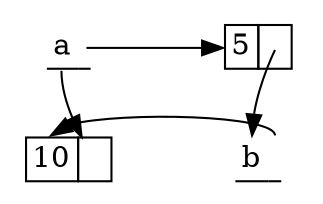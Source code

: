 digraph {
    rankdir="LR";
    dpi=300.0;
    node [shape="plaintext"];

    table0[label=<<TABLE BORDER="0" CELLBORDER="1" CELLSPACING="0">
        <TR><TD SIDES="B" PORT="ptr3">a</TD><TD SIDES="B" PORT="ptr0"></TD></TR>
    </TABLE>>];

    table1[label=<<TABLE BORDER="0" CELLBORDER="1" CELLSPACING="0">
        <TR><TD PORT="pte0">5</TD><TD PORT="ptr1">  </TD></TR>
    </TABLE>>];

    table2[label=<<TABLE BORDER="0" CELLBORDER="1" CELLSPACING="0">
        <TR><TD SIDES="B" PORT="pte1">b</TD><TD SIDES="B" PORT="pte2"></TD></TR>
    </TABLE>>];

    table3[label=<<TABLE BORDER="0" CELLBORDER="1" CELLSPACING="0">
        <TR><TD PORT="ptr2">10</TD><TD PORT="pte3">  </TD></TR>
    </TABLE>>];

    edge[tailclip="false"];
    table0:ptr0:c -> table1:pte0;
    table1:ptr1:c -> table2:pte1;
    table3:ptr2 -> table2:pte2 [ dir="back" ];
    table0:ptr3 -> table3:pte3:c;

    { rank="same"; table1; table2; }
    { rank="same"; table0; table3; }

}

